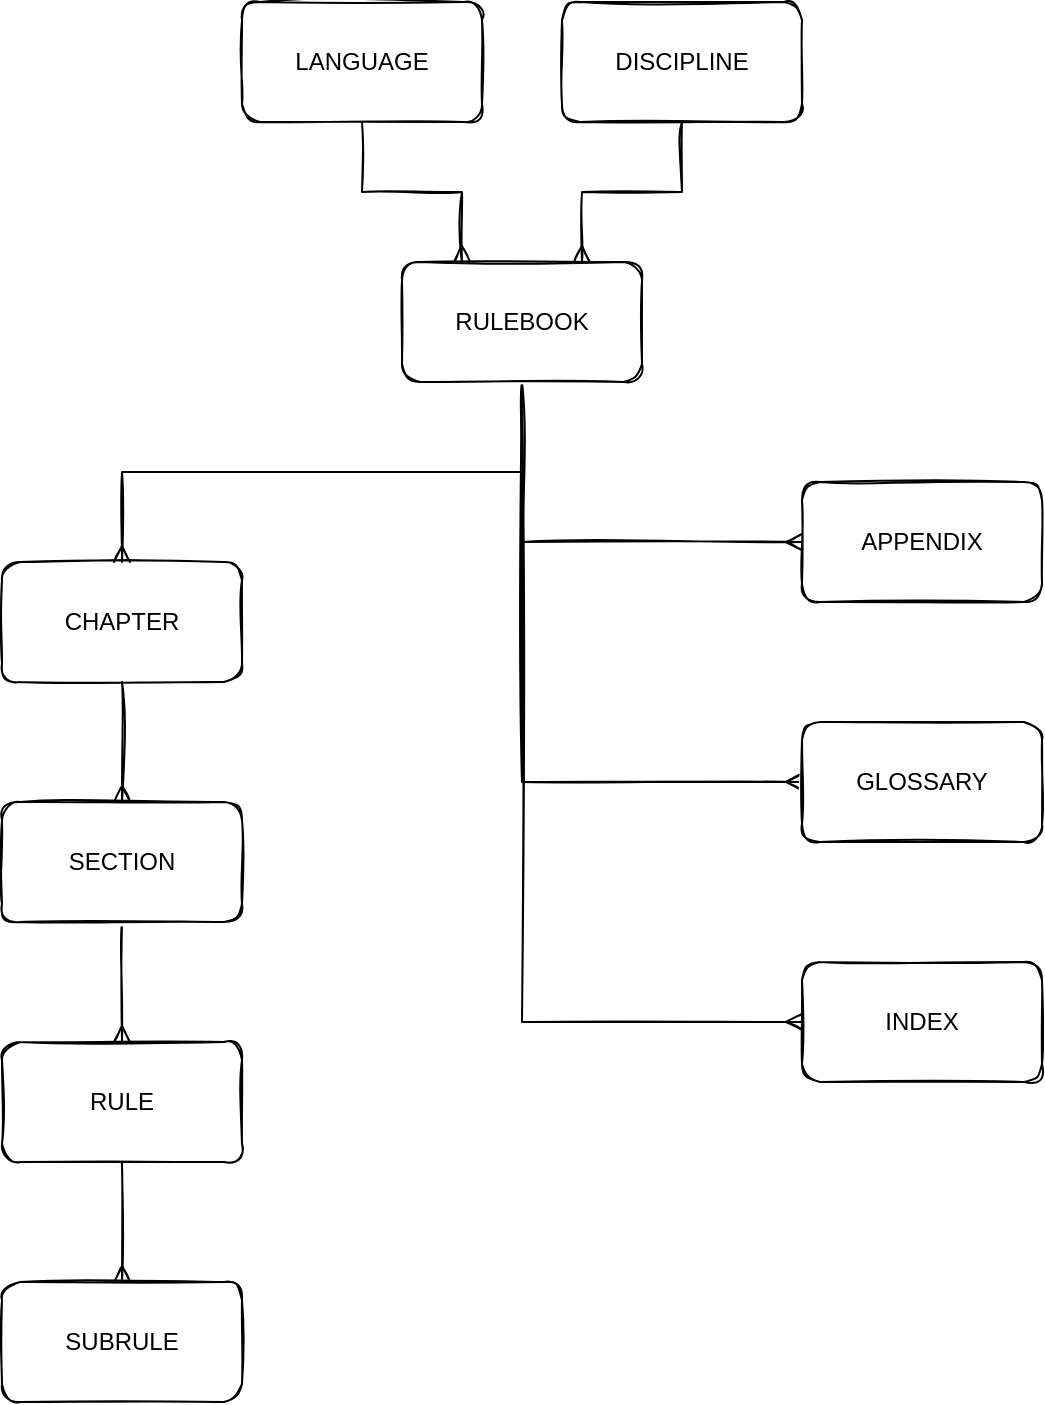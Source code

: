 ﻿<mxfile version="14.7.4" type="embed"><diagram id="23iRSUPoRavnBvh4doch" name="Page-1"><mxGraphModel dx="1736" dy="1103" grid="1" gridSize="10" guides="1" tooltips="1" connect="1" arrows="1" fold="1" page="1" pageScale="1" pageWidth="827" pageHeight="1169" math="0" shadow="0"><root><mxCell id="0"/><mxCell id="1" parent="0"/><mxCell id="6" style="edgeStyle=orthogonalEdgeStyle;rounded=0;orthogonalLoop=1;jettySize=auto;html=1;exitX=0.5;exitY=1;exitDx=0;exitDy=0;entryX=0.25;entryY=0;entryDx=0;entryDy=0;sketch=1;endArrow=ERmany;endFill=0;" edge="1" parent="1" source="2" target="4"><mxGeometry relative="1" as="geometry"/></mxCell><mxCell id="2" value="LANGUAGE" style="rounded=1;whiteSpace=wrap;html=1;sketch=1;" vertex="1" parent="1"><mxGeometry x="280" y="190" width="120" height="60" as="geometry"/></mxCell><mxCell id="5" style="edgeStyle=orthogonalEdgeStyle;rounded=0;orthogonalLoop=1;jettySize=auto;html=1;exitX=0.5;exitY=1;exitDx=0;exitDy=0;entryX=0.75;entryY=0;entryDx=0;entryDy=0;sketch=1;endArrow=ERmany;endFill=0;" edge="1" parent="1" source="3" target="4"><mxGeometry relative="1" as="geometry"/></mxCell><mxCell id="3" value="DISCIPLINE" style="rounded=1;whiteSpace=wrap;html=1;sketch=1;" vertex="1" parent="1"><mxGeometry x="440" y="190" width="120" height="60" as="geometry"/></mxCell><mxCell id="8" style="edgeStyle=orthogonalEdgeStyle;rounded=0;sketch=1;orthogonalLoop=1;jettySize=auto;html=1;exitX=0.5;exitY=1;exitDx=0;exitDy=0;entryX=0.5;entryY=0;entryDx=0;entryDy=0;endArrow=ERmany;endFill=0;" edge="1" parent="1" source="4" target="7"><mxGeometry relative="1" as="geometry"/></mxCell><mxCell id="18" style="edgeStyle=orthogonalEdgeStyle;rounded=0;sketch=1;orthogonalLoop=1;jettySize=auto;html=1;exitX=0.5;exitY=1;exitDx=0;exitDy=0;entryX=0;entryY=0.5;entryDx=0;entryDy=0;endArrow=ERmany;endFill=0;" edge="1" parent="1" source="4" target="17"><mxGeometry relative="1" as="geometry"/></mxCell><mxCell id="20" style="edgeStyle=orthogonalEdgeStyle;rounded=0;sketch=1;orthogonalLoop=1;jettySize=auto;html=1;exitX=0.5;exitY=1;exitDx=0;exitDy=0;entryX=0;entryY=0.5;entryDx=0;entryDy=0;endArrow=ERmany;endFill=0;" edge="1" parent="1" source="4" target="15"><mxGeometry relative="1" as="geometry"/></mxCell><mxCell id="22" style="edgeStyle=orthogonalEdgeStyle;rounded=0;sketch=1;orthogonalLoop=1;jettySize=auto;html=1;exitX=0.5;exitY=1;exitDx=0;exitDy=0;entryX=0;entryY=0.5;entryDx=0;entryDy=0;endArrow=ERmany;endFill=0;" edge="1" parent="1" source="4" target="21"><mxGeometry relative="1" as="geometry"/></mxCell><mxCell id="4" value="RULEBOOK" style="rounded=1;whiteSpace=wrap;html=1;sketch=1;" vertex="1" parent="1"><mxGeometry x="360" y="320" width="120" height="60" as="geometry"/></mxCell><mxCell id="10" style="edgeStyle=orthogonalEdgeStyle;rounded=0;sketch=1;orthogonalLoop=1;jettySize=auto;html=1;exitX=0.5;exitY=1;exitDx=0;exitDy=0;entryX=0.5;entryY=0;entryDx=0;entryDy=0;endArrow=ERmany;endFill=0;" edge="1" parent="1" source="7" target="9"><mxGeometry relative="1" as="geometry"/></mxCell><mxCell id="7" value="CHAPTER" style="rounded=1;whiteSpace=wrap;html=1;sketch=1;" vertex="1" parent="1"><mxGeometry x="160" y="470" width="120" height="60" as="geometry"/></mxCell><mxCell id="12" style="edgeStyle=orthogonalEdgeStyle;rounded=0;sketch=1;orthogonalLoop=1;jettySize=auto;html=1;exitX=0.5;exitY=1;exitDx=0;exitDy=0;entryX=0.5;entryY=0;entryDx=0;entryDy=0;endArrow=ERmany;endFill=0;" edge="1" parent="1" source="9" target="11"><mxGeometry relative="1" as="geometry"/></mxCell><mxCell id="9" value="SECTION" style="rounded=1;whiteSpace=wrap;html=1;sketch=1;" vertex="1" parent="1"><mxGeometry x="160" y="590" width="120" height="60" as="geometry"/></mxCell><mxCell id="14" style="edgeStyle=orthogonalEdgeStyle;rounded=0;sketch=1;orthogonalLoop=1;jettySize=auto;html=1;exitX=0.5;exitY=1;exitDx=0;exitDy=0;entryX=0.5;entryY=0;entryDx=0;entryDy=0;endArrow=ERmany;endFill=0;" edge="1" parent="1" source="11" target="13"><mxGeometry relative="1" as="geometry"/></mxCell><mxCell id="11" value="RULE" style="rounded=1;whiteSpace=wrap;html=1;sketch=1;" vertex="1" parent="1"><mxGeometry x="160" y="710" width="120" height="60" as="geometry"/></mxCell><mxCell id="13" value="SUBRULE" style="rounded=1;whiteSpace=wrap;html=1;sketch=1;" vertex="1" parent="1"><mxGeometry x="160" y="830" width="120" height="60" as="geometry"/></mxCell><mxCell id="15" value="APPENDIX" style="rounded=1;whiteSpace=wrap;html=1;sketch=1;" vertex="1" parent="1"><mxGeometry x="560" y="430" width="120" height="60" as="geometry"/></mxCell><mxCell id="17" value="GLOSSARY" style="rounded=1;whiteSpace=wrap;html=1;sketch=1;" vertex="1" parent="1"><mxGeometry x="560" y="550" width="120" height="60" as="geometry"/></mxCell><mxCell id="21" value="INDEX" style="rounded=1;whiteSpace=wrap;html=1;sketch=1;" vertex="1" parent="1"><mxGeometry x="560" y="670" width="120" height="60" as="geometry"/></mxCell></root></mxGraphModel></diagram></mxfile>